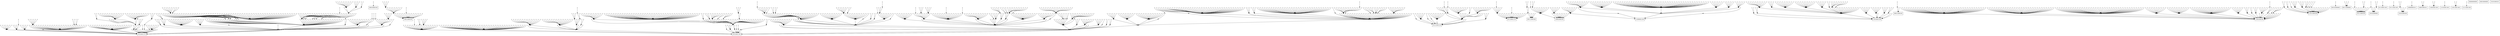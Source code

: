 digraph G {
node[shape=point];
concentrate=true;
"00000000001" -> "10000000011";
"00000000010" -> "01000000010";
"00000000011" -> "01000000010";
"00000000100" -> "00010000100";
"00000000101" -> "10010000101";
"00000000110" -> "01010000100";
"00000000111" -> "01010000110";
"00000001000" -> "00100001110";
"00000001001" -> "10100001110";
"00000001010" -> "01100001110";
"00000001011" -> "01100001110";
"00000001100" -> "00110001100";
"00000001101" -> "10110001110";
"00000001110" -> "01110001110";
"00000001111" -> "01110001110";
"00000010000" -> "10000000000";
"00000010001" -> "10000000011";
"00000010010" -> "01000000010";
"00000010011" -> "11000000010";
"00000010100" -> "10010000100";
"00000010101" -> "10010000101";
"00000010110" -> "01010000100";
"00000010111" -> "11010000110";
"00000011000" -> "10000000110";
"00000011001" -> "10000000110";
"00000011010" -> "01000000110";
"00000011011" -> "11000000110";
"00000011100" -> "10010000100";
"00000011101" -> "10010000110";
"00000011110" -> "01010000110";
"00000011111" -> "11010000110";
"00000100000" -> "01000010000";
"00000100001" -> "11000010011";
"00000100010" -> "01000010010";
"00000100011" -> "01000010010";
"00000100100" -> "01000010000";
"00000100101" -> "11000010001";
"00000100110" -> "01000010000";
"00000100111" -> "01000010010";
"00000101000" -> "01100011010";
"00000101001" -> "11100011010";
"00000101010" -> "01100011010";
"00000101011" -> "01100011010";
"00000101100" -> "01100011100";
"00000101101" -> "11100011110";
"00000101110" -> "01100011110";
"00000101111" -> "01100011110";
"00000110000" -> "11000010000";
"00000110001" -> "11000010011";
"00000110010" -> "01000010010";
"00000110011" -> "11000010010";
"00000110100" -> "11000010000";
"00000110101" -> "11000010001";
"00000110110" -> "01000010000";
"00000110111" -> "11000010010";
"00000111000" -> "11000010010";
"00000111001" -> "11000010010";
"00000111010" -> "01000010010";
"00000111011" -> "11000010010";
"00000111100" -> "11000010100";
"00000111101" -> "11000010110";
"00000111110" -> "01000010110";
"00000111111" -> "11000010110";
"00001000000" -> "00001000100";
"00001000001" -> "10000000111";
"00001000010" -> "01001000110";
"00001000011" -> "01000000110";
"00001000100" -> "00011000100";
"00001000101" -> "10010000101";
"00001000110" -> "01011000100";
"00001000111" -> "01010000110";
"00001001000" -> "00101000110";
"00001001001" -> "10100000110";
"00001001010" -> "01101000110";
"00001001011" -> "01100000110";
"00001001100" -> "00111000100";
"00001001101" -> "10110000110";
"00001001110" -> "01111000110";
"00001001111" -> "01110000110";
"00001010000" -> "10001000100";
"00001010001" -> "10000000111";
"00001010010" -> "01001000110";
"00001010011" -> "11000000110";
"00001010100" -> "10011000100";
"00001010101" -> "10010000101";
"00001010110" -> "01011000100";
"00001010111" -> "11010000110";
"00001011000" -> "10001000110";
"00001011001" -> "10000000110";
"00001011010" -> "01001000110";
"00001011011" -> "11000000110";
"00001011100" -> "10011000100";
"00001011101" -> "10010000110";
"00001011110" -> "01011000110";
"00001011111" -> "11010000110";
"00001100000" -> "01001010000";
"00001100001" -> "11000010011";
"00001100010" -> "01001010010";
"00001100011" -> "01000010010";
"00001100100" -> "01001010100";
"00001100101" -> "11000010101";
"00001100110" -> "01001010100";
"00001100111" -> "01000010110";
"00001101000" -> "01101010110";
"00001101001" -> "11100010110";
"00001101010" -> "01101010110";
"00001101011" -> "01100010110";
"00001101100" -> "01101010100";
"00001101101" -> "11100010110";
"00001101110" -> "01101010110";
"00001101111" -> "01100010110";
"00001110000" -> "11001010000";
"00001110001" -> "11000010011";
"00001110010" -> "01001010010";
"00001110011" -> "11000010010";
"00001110100" -> "11001010100";
"00001110101" -> "11000010101";
"00001110110" -> "01001010100";
"00001110111" -> "11000010110";
"00001111000" -> "11001010110";
"00001111001" -> "11000010110";
"00001111010" -> "01001010110";
"00001111011" -> "11000010110";
"00001111100" -> "11001010100";
"00001111101" -> "11000010110";
"00001111110" -> "01001010110";
"00001111111" -> "11000010110";
"00010000001" -> "10010000010";
"00010000010" -> "01010000010";
"00010000011" -> "01010000010";
"00010000101" -> "10010000100";
"00010000110" -> "01010000100";
"00010000111" -> "01010000110";
"00010001000" -> "00110001110";
"00010001001" -> "10110001110";
"00010001010" -> "01110001110";
"00010001011" -> "01110001110";
"00010001100" -> "00110001100";
"00010001101" -> "10110001110";
"00010001110" -> "01110001110";
"00010001111" -> "01110001110";
"00010010000" -> "10010000000";
"00010010001" -> "10010000010";
"00010010010" -> "01010000010";
"00010010011" -> "11010000010";
"00010010100" -> "10010000100";
"00010010101" -> "10010000100";
"00010010110" -> "01010000100";
"00010010111" -> "11010000110";
"00010011000" -> "10010000110";
"00010011001" -> "10010000110";
"00010011010" -> "01010000110";
"00010011011" -> "11010000110";
"00010011100" -> "10010000100";
"00010011101" -> "10010000110";
"00010011110" -> "01010000110";
"00010011111" -> "11010000110";
"00010100000" -> "01000010000";
"00010100001" -> "11000010010";
"00010100010" -> "01000010010";
"00010100011" -> "01000010010";
"00010100100" -> "01010010000";
"00010100101" -> "11010010000";
"00010100110" -> "01010010000";
"00010100111" -> "01010010010";
"00010101000" -> "01100011010";
"00010101001" -> "11100011010";
"00010101010" -> "01100011010";
"00010101011" -> "01100011010";
"00010101100" -> "01110011100";
"00010101101" -> "11110011110";
"00010101110" -> "01110011110";
"00010101111" -> "01110011110";
"00010110000" -> "11000010000";
"00010110001" -> "11000010010";
"00010110010" -> "01000010010";
"00010110011" -> "11000010010";
"00010110100" -> "11010010000";
"00010110101" -> "11010010000";
"00010110110" -> "01010010000";
"00010110111" -> "11010010010";
"00010111000" -> "11000010010";
"00010111001" -> "11000010010";
"00010111010" -> "01000010010";
"00010111011" -> "11000010010";
"00010111100" -> "11010010100";
"00010111101" -> "11010010110";
"00010111110" -> "01010010110";
"00010111111" -> "11010010110";
"00011000000" -> "00011000100";
"00011000001" -> "10010000110";
"00011000010" -> "01011000110";
"00011000011" -> "01010000110";
"00011000101" -> "10010000100";
"00011000110" -> "01011000100";
"00011000111" -> "01010000110";
"00011001000" -> "00111000110";
"00011001001" -> "10110000110";
"00011001010" -> "01111000110";
"00011001011" -> "01110000110";
"00011001100" -> "00111000100";
"00011001101" -> "10110000110";
"00011001110" -> "01111000110";
"00011001111" -> "01110000110";
"00011010000" -> "10011000100";
"00011010001" -> "10010000110";
"00011010010" -> "01011000110";
"00011010011" -> "11010000110";
"00011010100" -> "10011000100";
"00011010101" -> "10010000100";
"00011010110" -> "01011000100";
"00011010111" -> "11010000110";
"00011011000" -> "10011000110";
"00011011001" -> "10010000110";
"00011011010" -> "01011000110";
"00011011011" -> "11010000110";
"00011011100" -> "10011000100";
"00011011101" -> "10010000110";
"00011011110" -> "01011000110";
"00011011111" -> "11010000110";
"00011100000" -> "01001010000";
"00011100001" -> "11000010010";
"00011100010" -> "01001010010";
"00011100011" -> "01000010010";
"00011100100" -> "01011010100";
"00011100101" -> "11010010100";
"00011100110" -> "01011010100";
"00011100111" -> "01010010110";
"00011101000" -> "01101010110";
"00011101001" -> "11100010110";
"00011101010" -> "01101010110";
"00011101011" -> "01100010110";
"00011101100" -> "01111010100";
"00011101101" -> "11110010110";
"00011101110" -> "01111010110";
"00011101111" -> "01110010110";
"00011110000" -> "11001010000";
"00011110001" -> "11000010010";
"00011110010" -> "01001010010";
"00011110011" -> "11000010010";
"00011110100" -> "11011010100";
"00011110101" -> "11010010100";
"00011110110" -> "01011010100";
"00011110111" -> "11010010110";
"00011111000" -> "11001010110";
"00011111001" -> "11000010110";
"00011111010" -> "01001010110";
"00011111011" -> "11000010110";
"00011111100" -> "11011010100";
"00011111101" -> "11010010110";
"00011111110" -> "01011010110";
"00011111111" -> "11010010110";
"00100000000" -> "00101000000";
"00100000001" -> "10100000011";
"00100000010" -> "01101000010";
"00100000011" -> "01100000010";
"00100000100" -> "00111000000";
"00100000101" -> "10110000001";
"00100000110" -> "01111000000";
"00100000111" -> "01110000010";
"00100001000" -> "00101001010";
"00100001001" -> "10100001010";
"00100001010" -> "01101001010";
"00100001011" -> "01100001010";
"00100001100" -> "00111001100";
"00100001101" -> "10110001110";
"00100001110" -> "01111001110";
"00100001111" -> "01110001110";
"00100010000" -> "10001000000";
"00100010001" -> "10000000011";
"00100010010" -> "01001000010";
"00100010011" -> "11000000010";
"00100010100" -> "10011000000";
"00100010101" -> "10010000001";
"00100010110" -> "01011000000";
"00100010111" -> "11010000010";
"00100011000" -> "10101000010";
"00100011001" -> "10100000010";
"00100011010" -> "01101000010";
"00100011011" -> "11100000010";
"00100011100" -> "10111000100";
"00100011101" -> "10110000110";
"00100011110" -> "01111000110";
"00100011111" -> "11110000110";
"00100100000" -> "01101010000";
"00100100001" -> "11100010011";
"00100100010" -> "01101010010";
"00100100011" -> "01100010010";
"00100100100" -> "01101010000";
"00100100101" -> "11100010001";
"00100100110" -> "01101010000";
"00100100111" -> "01100010010";
"00100101000" -> "01101011010";
"00100101001" -> "11100011010";
"00100101010" -> "01101011010";
"00100101011" -> "01100011010";
"00100101100" -> "01101011000";
"00100101101" -> "11100011010";
"00100101110" -> "01101011010";
"00100101111" -> "01100011010";
"00100110000" -> "11001010000";
"00100110001" -> "11000010011";
"00100110010" -> "01001010010";
"00100110011" -> "11000010010";
"00100110100" -> "11001010000";
"00100110101" -> "11000010001";
"00100110110" -> "01001010000";
"00100110111" -> "11000010010";
"00100111000" -> "11101010010";
"00100111001" -> "11100010010";
"00100111010" -> "01101010010";
"00100111011" -> "11100010010";
"00100111100" -> "11101010000";
"00100111101" -> "11100010010";
"00100111110" -> "01101010010";
"00100111111" -> "11100010010";
"00101000001" -> "10101000011";
"00101000010" -> "01101000010";
"00101000011" -> "01101000010";
"00101000100" -> "00111000100";
"00101000101" -> "10111000101";
"00101000110" -> "01111000100";
"00101000111" -> "01111000110";
"00101001000" -> "00101000110";
"00101001001" -> "10101000110";
"00101001010" -> "01101000110";
"00101001011" -> "01101000110";
"00101001100" -> "00111000100";
"00101001101" -> "10111000110";
"00101001110" -> "01111000110";
"00101001111" -> "01111000110";
"00101010000" -> "10001000000";
"00101010001" -> "10001000011";
"00101010010" -> "01001000010";
"00101010011" -> "11001000010";
"00101010100" -> "10011000100";
"00101010101" -> "10011000101";
"00101010110" -> "01011000100";
"00101010111" -> "11011000110";
"00101011000" -> "10101000110";
"00101011001" -> "10101000110";
"00101011010" -> "01101000110";
"00101011011" -> "11101000110";
"00101011100" -> "10111000100";
"00101011101" -> "10111000110";
"00101011110" -> "01111000110";
"00101011111" -> "11111000110";
"00101100000" -> "01101010000";
"00101100001" -> "11101010011";
"00101100010" -> "01101010010";
"00101100011" -> "01101010010";
"00101100100" -> "01101010000";
"00101100101" -> "11101010001";
"00101100110" -> "01101010000";
"00101100111" -> "01101010010";
"00101101000" -> "01101010010";
"00101101001" -> "11101010010";
"00101101010" -> "01101010010";
"00101101011" -> "01101010010";
"00101101100" -> "01101010100";
"00101101101" -> "11101010110";
"00101101110" -> "01101010110";
"00101101111" -> "01101010110";
"00101110000" -> "11001010000";
"00101110001" -> "11001010011";
"00101110010" -> "01001010010";
"00101110011" -> "11001010010";
"00101110100" -> "11001010000";
"00101110101" -> "11001010001";
"00101110110" -> "01001010000";
"00101110111" -> "11001010010";
"00101111000" -> "11101010010";
"00101111001" -> "11101010010";
"00101111010" -> "01101010010";
"00101111011" -> "11101010010";
"00101111100" -> "11101010100";
"00101111101" -> "11101010110";
"00101111110" -> "01101010110";
"00101111111" -> "11101010110";
"00110000000" -> "00111000000";
"00110000001" -> "10110000010";
"00110000010" -> "01111000010";
"00110000011" -> "01110000010";
"00110000100" -> "00111000000";
"00110000101" -> "10110000000";
"00110000110" -> "01111000000";
"00110000111" -> "01110000010";
"00110001000" -> "00111001010";
"00110001001" -> "10110001010";
"00110001010" -> "01111001010";
"00110001011" -> "01110001010";
"00110001100" -> "00111001100";
"00110001101" -> "10110001110";
"00110001110" -> "01111001110";
"00110001111" -> "01110001110";
"00110010000" -> "10011000000";
"00110010001" -> "10010000010";
"00110010010" -> "01011000010";
"00110010011" -> "11010000010";
"00110010100" -> "10011000000";
"00110010101" -> "10010000000";
"00110010110" -> "01011000000";
"00110010111" -> "11010000010";
"00110011000" -> "10111000010";
"00110011001" -> "10110000010";
"00110011010" -> "01111000010";
"00110011011" -> "11110000010";
"00110011100" -> "10111000100";
"00110011101" -> "10110000110";
"00110011110" -> "01111000110";
"00110011111" -> "11110000110";
"00110100000" -> "01101010000";
"00110100001" -> "11100010010";
"00110100010" -> "01101010010";
"00110100011" -> "01100010010";
"00110100100" -> "01111010000";
"00110100101" -> "11110010000";
"00110100110" -> "01111010000";
"00110100111" -> "01110010010";
"00110101000" -> "01101011010";
"00110101001" -> "11100011010";
"00110101010" -> "01101011010";
"00110101011" -> "01100011010";
"00110101100" -> "01111011000";
"00110101101" -> "11110011010";
"00110101110" -> "01111011010";
"00110101111" -> "01110011010";
"00110110000" -> "11001010000";
"00110110001" -> "11000010010";
"00110110010" -> "01001010010";
"00110110011" -> "11000010010";
"00110110100" -> "11011010000";
"00110110101" -> "11010010000";
"00110110110" -> "01011010000";
"00110110111" -> "11010010010";
"00110111000" -> "11101010010";
"00110111001" -> "11100010010";
"00110111010" -> "01101010010";
"00110111011" -> "11100010010";
"00110111100" -> "11111010000";
"00110111101" -> "11110010010";
"00110111110" -> "01111010010";
"00110111111" -> "11110010010";
"00111000001" -> "10111000010";
"00111000010" -> "01111000010";
"00111000011" -> "01111000010";
"00111000101" -> "10111000100";
"00111000110" -> "01111000100";
"00111000111" -> "01111000110";
"00111001000" -> "00111000110";
"00111001001" -> "10111000110";
"00111001010" -> "01111000110";
"00111001011" -> "01111000110";
"00111001100" -> "00111000100";
"00111001101" -> "10111000110";
"00111001110" -> "01111000110";
"00111001111" -> "01111000110";
"00111010000" -> "10011000000";
"00111010001" -> "10011000010";
"00111010010" -> "01011000010";
"00111010011" -> "11011000010";
"00111010100" -> "10011000100";
"00111010101" -> "10011000100";
"00111010110" -> "01011000100";
"00111010111" -> "11011000110";
"00111011000" -> "10111000110";
"00111011001" -> "10111000110";
"00111011010" -> "01111000110";
"00111011011" -> "11111000110";
"00111011100" -> "10111000100";
"00111011101" -> "10111000110";
"00111011110" -> "01111000110";
"00111011111" -> "11111000110";
"00111100000" -> "01101010000";
"00111100001" -> "11101010010";
"00111100010" -> "01101010010";
"00111100011" -> "01101010010";
"00111100100" -> "01111010000";
"00111100101" -> "11111010000";
"00111100110" -> "01111010000";
"00111100111" -> "01111010010";
"00111101000" -> "01101010010";
"00111101001" -> "11101010010";
"00111101010" -> "01101010010";
"00111101011" -> "01101010010";
"00111101100" -> "01111010100";
"00111101101" -> "11111010110";
"00111101110" -> "01111010110";
"00111101111" -> "01111010110";
"00111110000" -> "11001010000";
"00111110001" -> "11001010010";
"00111110010" -> "01001010010";
"00111110011" -> "11001010010";
"00111110100" -> "11011010000";
"00111110101" -> "11011010000";
"00111110110" -> "01011010000";
"00111110111" -> "11011010010";
"00111111000" -> "11101010010";
"00111111001" -> "11101010010";
"00111111010" -> "01101010010";
"00111111011" -> "11101010010";
"00111111100" -> "11111010100";
"00111111101" -> "11111010110";
"00111111110" -> "01111010110";
"00111111111" -> "11111010110";
"01000000000" -> "01000001100";
"01000000001" -> "11000001111";
"01000000010" -> "01000001110";
"01000000011" -> "01000001110";
"01000000100" -> "01010001100";
"01000000101" -> "11010001101";
"01000000110" -> "01010001100";
"01000000111" -> "01010001110";
"01000001000" -> "01000001110";
"01000001001" -> "11000001110";
"01000001010" -> "01000001110";
"01000001011" -> "01000001110";
"01000001100" -> "01010001100";
"01000001101" -> "11010001110";
"01000001110" -> "01010001110";
"01000001111" -> "01010001110";
"01000010000" -> "11000000100";
"01000010001" -> "11000000111";
"01000010010" -> "01000000110";
"01000010011" -> "11000000110";
"01000010100" -> "11010000100";
"01000010101" -> "11010000101";
"01000010110" -> "01010000100";
"01000010111" -> "11010000110";
"01000011000" -> "11000001110";
"01000011001" -> "11000001110";
"01000011010" -> "01000001110";
"01000011011" -> "11000001110";
"01000011100" -> "11010001100";
"01000011101" -> "11010001110";
"01000011110" -> "01010001110";
"01000011111" -> "11010001110";
"01000100000" -> "01000011000";
"01000100001" -> "11000011011";
"01000100010" -> "01000011010";
"01000100011" -> "01000011010";
"01000100100" -> "01000011100";
"01000100101" -> "11000011101";
"01000100110" -> "01000011100";
"01000100111" -> "01000011110";
"01000101000" -> "01000011110";
"01000101001" -> "11000011110";
"01000101010" -> "01000011110";
"01000101011" -> "01000011110";
"01000101100" -> "01000011100";
"01000101101" -> "11000011110";
"01000101110" -> "01000011110";
"01000101111" -> "01000011110";
"01000110000" -> "11000010000";
"01000110001" -> "11000010011";
"01000110010" -> "01000010010";
"01000110011" -> "11000010010";
"01000110100" -> "11000010100";
"01000110101" -> "11000010101";
"01000110110" -> "01000010100";
"01000110111" -> "11000010110";
"01000111000" -> "11000011110";
"01000111001" -> "11000011110";
"01000111010" -> "01000011110";
"01000111011" -> "11000011110";
"01000111100" -> "11000011100";
"01000111101" -> "11000011110";
"01000111110" -> "01000011110";
"01000111111" -> "11000011110";
"01001000000" -> "01000000100";
"01001000001" -> "11000000111";
"01001000010" -> "01000000110";
"01001000011" -> "01000000110";
"01001000100" -> "01010000100";
"01001000101" -> "11010000101";
"01001000110" -> "01010000100";
"01001000111" -> "01010000110";
"01001001000" -> "01000001110";
"01001001001" -> "11000001110";
"01001001010" -> "01000001110";
"01001001011" -> "01000001110";
"01001001100" -> "01010001100";
"01001001101" -> "11010001110";
"01001001110" -> "01010001110";
"01001001111" -> "01010001110";
"01001010000" -> "11000000100";
"01001010001" -> "11000000111";
"01001010010" -> "01000000110";
"01001010011" -> "11000000110";
"01001010100" -> "11010000100";
"01001010101" -> "11010000101";
"01001010110" -> "01010000100";
"01001010111" -> "11010000110";
"01001011000" -> "11000000110";
"01001011001" -> "11000000110";
"01001011010" -> "01000000110";
"01001011011" -> "11000000110";
"01001011100" -> "11010000100";
"01001011101" -> "11010000110";
"01001011110" -> "01010000110";
"01001011111" -> "11010000110";
"01001100000" -> "01000010100";
"01001100001" -> "11000010111";
"01001100010" -> "01000010110";
"01001100011" -> "01000010110";
"01001100100" -> "01000010100";
"01001100101" -> "11000010101";
"01001100110" -> "01000010100";
"01001100111" -> "01000010110";
"01001101000" -> "01000011110";
"01001101001" -> "11000011110";
"01001101010" -> "01000011110";
"01001101011" -> "01000011110";
"01001101100" -> "01000011100";
"01001101101" -> "11000011110";
"01001101110" -> "01000011110";
"01001101111" -> "01000011110";
"01001110000" -> "11000010100";
"01001110001" -> "11000010111";
"01001110010" -> "01000010110";
"01001110011" -> "11000010110";
"01001110100" -> "11000010100";
"01001110101" -> "11000010101";
"01001110110" -> "01000010100";
"01001110111" -> "11000010110";
"01001111000" -> "11000010110";
"01001111001" -> "11000010110";
"01001111010" -> "01000010110";
"01001111011" -> "11000010110";
"01001111100" -> "11000010100";
"01001111101" -> "11000010110";
"01001111110" -> "01000010110";
"01001111111" -> "11000010110";
"01010000000" -> "01010001100";
"01010000001" -> "11010001110";
"01010000010" -> "01010001110";
"01010000011" -> "01010001110";
"01010000100" -> "01010001100";
"01010000101" -> "11010001100";
"01010000110" -> "01010001100";
"01010000111" -> "01010001110";
"01010001000" -> "01010001110";
"01010001001" -> "11010001110";
"01010001010" -> "01010001110";
"01010001011" -> "01010001110";
"01010001101" -> "11010001110";
"01010001111" -> "01010001110";
"01010010000" -> "11010000100";
"01010010001" -> "11010000110";
"01010010010" -> "01010000110";
"01010010011" -> "11010000110";
"01010010100" -> "11010000100";
"01010010101" -> "11010000100";
"01010010110" -> "01010000100";
"01010010111" -> "11010000110";
"01010011000" -> "11010001110";
"01010011001" -> "11010001110";
"01010011010" -> "01010001110";
"01010011011" -> "11010001110";
"01010011100" -> "11010001100";
"01010011101" -> "11010001110";
"01010011110" -> "01010001110";
"01010011111" -> "11010001110";
"01010100000" -> "01000011000";
"01010100001" -> "11000011010";
"01010100010" -> "01000011010";
"01010100011" -> "01000011010";
"01010100100" -> "01010011100";
"01010100101" -> "11010011100";
"01010100110" -> "01010011100";
"01010100111" -> "01010011110";
"01010101000" -> "01000011110";
"01010101001" -> "11000011110";
"01010101010" -> "01000011110";
"01010101011" -> "01000011110";
"01010101100" -> "01010011100";
"01010101101" -> "11010011110";
"01010101110" -> "01010011110";
"01010101111" -> "01010011110";
"01010110000" -> "11000010000";
"01010110001" -> "11000010010";
"01010110010" -> "01000010010";
"01010110011" -> "11000010010";
"01010110100" -> "11010010100";
"01010110101" -> "11010010100";
"01010110110" -> "01010010100";
"01010110111" -> "11010010110";
"01010111000" -> "11000011110";
"01010111001" -> "11000011110";
"01010111010" -> "01000011110";
"01010111011" -> "11000011110";
"01010111100" -> "11010011100";
"01010111101" -> "11010011110";
"01010111110" -> "01010011110";
"01010111111" -> "11010011110";
"01011000000" -> "01010000100";
"01011000001" -> "11010000110";
"01011000010" -> "01010000110";
"01011000011" -> "01010000110";
"01011000100" -> "01010000100";
"01011000101" -> "11010000100";
"01011000110" -> "01010000100";
"01011000111" -> "01010000110";
"01011001000" -> "01010001110";
"01011001001" -> "11010001110";
"01011001010" -> "01010001110";
"01011001011" -> "01010001110";
"01011001100" -> "01010001100";
"01011001101" -> "11010001110";
"01011001110" -> "01010001110";
"01011001111" -> "01010001110";
"01011010000" -> "11010000100";
"01011010001" -> "11010000110";
"01011010010" -> "01010000110";
"01011010011" -> "11010000110";
"01011010100" -> "11010000100";
"01011010101" -> "11010000100";
"01011010110" -> "01010000100";
"01011010111" -> "11010000110";
"01011011000" -> "11010000110";
"01011011001" -> "11010000110";
"01011011010" -> "01010000110";
"01011011011" -> "11010000110";
"01011011100" -> "11010000100";
"01011011101" -> "11010000110";
"01011011110" -> "01010000110";
"01011011111" -> "11010000110";
"01011100000" -> "01000010100";
"01011100001" -> "11000010110";
"01011100010" -> "01000010110";
"01011100011" -> "01000010110";
"01011100100" -> "01010010100";
"01011100101" -> "11010010100";
"01011100110" -> "01010010100";
"01011100111" -> "01010010110";
"01011101000" -> "01000011110";
"01011101001" -> "11000011110";
"01011101010" -> "01000011110";
"01011101011" -> "01000011110";
"01011101100" -> "01010011100";
"01011101101" -> "11010011110";
"01011101110" -> "01010011110";
"01011101111" -> "01010011110";
"01011110000" -> "11000010100";
"01011110001" -> "11000010110";
"01011110010" -> "01000010110";
"01011110011" -> "11000010110";
"01011110100" -> "11010010100";
"01011110101" -> "11010010100";
"01011110110" -> "01010010100";
"01011110111" -> "11010010110";
"01011111000" -> "11000010110";
"01011111001" -> "11000010110";
"01011111010" -> "01000010110";
"01011111011" -> "11000010110";
"01011111100" -> "11010010100";
"01011111101" -> "11010010110";
"01011111110" -> "01010010110";
"01011111111" -> "11010010110";
"01100000000" -> "01000001000";
"01100000001" -> "11000001011";
"01100000010" -> "01000001010";
"01100000011" -> "01000001010";
"01100000100" -> "01010001100";
"01100000101" -> "11010001101";
"01100000110" -> "01010001100";
"01100000111" -> "01010001110";
"01100001000" -> "01100001110";
"01100001001" -> "11100001110";
"01100001010" -> "01100001110";
"01100001011" -> "01100001110";
"01100001100" -> "01110001100";
"01100001101" -> "11110001110";
"01100001110" -> "01110001110";
"01100001111" -> "01110001110";
"01100010000" -> "11000000000";
"01100010001" -> "11000000011";
"01100010010" -> "01000000010";
"01100010011" -> "11000000010";
"01100010100" -> "11010000100";
"01100010101" -> "11010000101";
"01100010110" -> "01010000100";
"01100010111" -> "11010000110";
"01100011000" -> "11000001110";
"01100011001" -> "11000001110";
"01100011010" -> "01000001110";
"01100011011" -> "11000001110";
"01100011100" -> "11010001100";
"01100011101" -> "11010001110";
"01100011110" -> "01010001110";
"01100011111" -> "11010001110";
"01100100000" -> "01000011000";
"01100100001" -> "11000011011";
"01100100010" -> "01000011010";
"01100100011" -> "01000011010";
"01100100100" -> "01000011000";
"01100100101" -> "11000011001";
"01100100110" -> "01000011000";
"01100100111" -> "01000011010";
"01100101000" -> "01100011010";
"01100101001" -> "11100011010";
"01100101010" -> "01100011010";
"01100101011" -> "01100011010";
"01100101100" -> "01100011100";
"01100101101" -> "11100011110";
"01100101110" -> "01100011110";
"01100101111" -> "01100011110";
"01100110000" -> "11000010000";
"01100110001" -> "11000010011";
"01100110010" -> "01000010010";
"01100110011" -> "11000010010";
"01100110100" -> "11000010000";
"01100110101" -> "11000010001";
"01100110110" -> "01000010000";
"01100110111" -> "11000010010";
"01100111000" -> "11000011010";
"01100111001" -> "11000011010";
"01100111010" -> "01000011010";
"01100111011" -> "11000011010";
"01100111100" -> "11000011100";
"01100111101" -> "11000011110";
"01100111110" -> "01000011110";
"01100111111" -> "11000011110";
"01101000000" -> "01001000100";
"01101000001" -> "11000000111";
"01101000010" -> "01001000110";
"01101000011" -> "01000000110";
"01101000100" -> "01011000100";
"01101000101" -> "11010000101";
"01101000110" -> "01011000100";
"01101000111" -> "01010000110";
"01101001000" -> "01101001110";
"01101001001" -> "11100001110";
"01101001010" -> "01101001110";
"01101001011" -> "01100001110";
"01101001100" -> "01111001100";
"01101001101" -> "11110001110";
"01101001110" -> "01111001110";
"01101001111" -> "01110001110";
"01101010000" -> "11001000100";
"01101010001" -> "11000000111";
"01101010010" -> "01001000110";
"01101010011" -> "11000000110";
"01101010100" -> "11011000100";
"01101010101" -> "11010000101";
"01101010110" -> "01011000100";
"01101010111" -> "11010000110";
"01101011000" -> "11001000110";
"01101011001" -> "11000000110";
"01101011010" -> "01001000110";
"01101011011" -> "11000000110";
"01101011100" -> "11011000100";
"01101011101" -> "11010000110";
"01101011110" -> "01011000110";
"01101011111" -> "11010000110";
"01101100000" -> "01001010000";
"01101100001" -> "11000010011";
"01101100010" -> "01001010010";
"01101100011" -> "01000010010";
"01101100100" -> "01001010100";
"01101100101" -> "11000010101";
"01101100110" -> "01001010100";
"01101100111" -> "01000010110";
"01101101000" -> "01101011110";
"01101101001" -> "11100011110";
"01101101010" -> "01101011110";
"01101101011" -> "01100011110";
"01101101100" -> "01101011100";
"01101101101" -> "11100011110";
"01101101110" -> "01101011110";
"01101101111" -> "01100011110";
"01101110000" -> "11001010000";
"01101110001" -> "11000010011";
"01101110010" -> "01001010010";
"01101110011" -> "11000010010";
"01101110100" -> "11001010100";
"01101110101" -> "11000010101";
"01101110110" -> "01001010100";
"01101110111" -> "11000010110";
"01101111000" -> "11001010110";
"01101111001" -> "11000010110";
"01101111010" -> "01001010110";
"01101111011" -> "11000010110";
"01101111100" -> "11001010100";
"01101111101" -> "11000010110";
"01101111110" -> "01001010110";
"01101111111" -> "11000010110";
"01110000000" -> "01010001000";
"01110000001" -> "11010001010";
"01110000010" -> "01010001010";
"01110000011" -> "01010001010";
"01110000100" -> "01010001100";
"01110000101" -> "11010001100";
"01110000110" -> "01010001100";
"01110000111" -> "01010001110";
"01110001000" -> "01110001110";
"01110001001" -> "11110001110";
"01110001010" -> "01110001110";
"01110001011" -> "01110001110";
"01110001101" -> "11110001110";
"01110001111" -> "01110001110";
"01110010000" -> "11010000000";
"01110010001" -> "11010000010";
"01110010010" -> "01010000010";
"01110010011" -> "11010000010";
"01110010100" -> "11010000100";
"01110010101" -> "11010000100";
"01110010110" -> "01010000100";
"01110010111" -> "11010000110";
"01110011000" -> "11010001110";
"01110011001" -> "11010001110";
"01110011010" -> "01010001110";
"01110011011" -> "11010001110";
"01110011100" -> "11010001100";
"01110011101" -> "11010001110";
"01110011110" -> "01010001110";
"01110011111" -> "11010001110";
"01110100000" -> "01000011000";
"01110100001" -> "11000011010";
"01110100010" -> "01000011010";
"01110100011" -> "01000011010";
"01110100100" -> "01010011000";
"01110100101" -> "11010011000";
"01110100110" -> "01010011000";
"01110100111" -> "01010011010";
"01110101000" -> "01100011010";
"01110101001" -> "11100011010";
"01110101010" -> "01100011010";
"01110101011" -> "01100011010";
"01110101100" -> "01110011100";
"01110101101" -> "11110011110";
"01110101110" -> "01110011110";
"01110101111" -> "01110011110";
"01110110000" -> "11000010000";
"01110110001" -> "11000010010";
"01110110010" -> "01000010010";
"01110110011" -> "11000010010";
"01110110100" -> "11010010000";
"01110110101" -> "11010010000";
"01110110110" -> "01010010000";
"01110110111" -> "11010010010";
"01110111000" -> "11000011010";
"01110111001" -> "11000011010";
"01110111010" -> "01000011010";
"01110111011" -> "11000011010";
"01110111100" -> "11010011100";
"01110111101" -> "11010011110";
"01110111110" -> "01010011110";
"01110111111" -> "11010011110";
"01111000000" -> "01011000100";
"01111000001" -> "11010000110";
"01111000010" -> "01011000110";
"01111000011" -> "01010000110";
"01111000100" -> "01011000100";
"01111000101" -> "11010000100";
"01111000110" -> "01011000100";
"01111000111" -> "01010000110";
"01111001000" -> "01111001110";
"01111001001" -> "11110001110";
"01111001010" -> "01111001110";
"01111001011" -> "01110001110";
"01111001101" -> "11110001110";
"01111001111" -> "01110001110";
"01111010000" -> "11011000100";
"01111010001" -> "11010000110";
"01111010010" -> "01011000110";
"01111010011" -> "11010000110";
"01111010100" -> "11011000100";
"01111010101" -> "11010000100";
"01111010110" -> "01011000100";
"01111010111" -> "11010000110";
"01111011000" -> "11011000110";
"01111011001" -> "11010000110";
"01111011010" -> "01011000110";
"01111011011" -> "11010000110";
"01111011100" -> "11011000100";
"01111011101" -> "11010000110";
"01111011110" -> "01011000110";
"01111011111" -> "11010000110";
"01111100000" -> "01001010000";
"01111100001" -> "11000010010";
"01111100010" -> "01001010010";
"01111100011" -> "01000010010";
"01111100100" -> "01011010100";
"01111100101" -> "11010010100";
"01111100110" -> "01011010100";
"01111100111" -> "01010010110";
"01111101000" -> "01101011110";
"01111101001" -> "11100011110";
"01111101010" -> "01101011110";
"01111101011" -> "01100011110";
"01111101100" -> "01111011100";
"01111101101" -> "11110011110";
"01111101110" -> "01111011110";
"01111101111" -> "01110011110";
"01111110000" -> "11001010000";
"01111110001" -> "11000010010";
"01111110010" -> "01001010010";
"01111110011" -> "11000010010";
"01111110100" -> "11011010100";
"01111110101" -> "11010010100";
"01111110110" -> "01011010100";
"01111110111" -> "11010010110";
"01111111000" -> "11001010110";
"01111111001" -> "11000010110";
"01111111010" -> "01001010110";
"01111111011" -> "11000010110";
"01111111100" -> "11011010100";
"01111111101" -> "11010010110";
"01111111110" -> "01011010110";
"01111111111" -> "11010010110";
"10000000000" -> "10001000000";
"10000000001" -> "10000000011";
"10000000010" -> "01001000010";
"10000000011" -> "11000000010";
"10000000100" -> "10001000100";
"10000000110" -> "01001000100";
"10000000111" -> "11000000110";
"10000001000" -> "10101001110";
"10000001001" -> "10100001110";
"10000001010" -> "01101001110";
"10000001011" -> "11100001110";
"10000001100" -> "10101001100";
"10000001101" -> "10100001110";
"10000001110" -> "01101001110";
"10000001111" -> "11100001110";
"10000010000" -> "10001000000";
"10000010001" -> "10000000011";
"10000010010" -> "11001000010";
"10000010011" -> "11000000010";
"10000010100" -> "10001000100";
"10000010101" -> "10000000101";
"10000010110" -> "11001000100";
"10000010111" -> "11000000110";
"10000011000" -> "10001000110";
"10000011001" -> "10000000110";
"10000011010" -> "11001000110";
"10000011011" -> "11000000110";
"10000011100" -> "10001000100";
"10000011101" -> "10000000110";
"10000011110" -> "11001000110";
"10000011111" -> "11000000110";
"10000100000" -> "11001010000";
"10000100001" -> "11000010011";
"10000100010" -> "01001010010";
"10000100011" -> "11000010010";
"10000100100" -> "11001010000";
"10000100101" -> "11000010001";
"10000100110" -> "01001010000";
"10000100111" -> "11000010010";
"10000101000" -> "11101011010";
"10000101001" -> "11100011010";
"10000101010" -> "01101011010";
"10000101011" -> "11100011010";
"10000101100" -> "11101011100";
"10000101101" -> "11100011110";
"10000101110" -> "01101011110";
"10000101111" -> "11100011110";
"10000110000" -> "11001010000";
"10000110001" -> "11000010011";
"10000110010" -> "11001010010";
"10000110011" -> "11000010010";
"10000110100" -> "11001010000";
"10000110101" -> "11000010001";
"10000110110" -> "11001010000";
"10000110111" -> "11000010010";
"10000111000" -> "11001010010";
"10000111001" -> "11000010010";
"10000111010" -> "11001010010";
"10000111011" -> "11000010010";
"10000111100" -> "11001010100";
"10000111101" -> "11000010110";
"10000111110" -> "11001010110";
"10000111111" -> "11000010110";
"10001000000" -> "10001000100";
"10001000001" -> "10001000111";
"10001000010" -> "01001000110";
"10001000011" -> "11001000110";
"10001000110" -> "01001000100";
"10001000111" -> "11001000110";
"10001001000" -> "10101000110";
"10001001001" -> "10101000110";
"10001001010" -> "01101000110";
"10001001011" -> "11101000110";
"10001001100" -> "10101000100";
"10001001101" -> "10101000110";
"10001001110" -> "01101000110";
"10001001111" -> "11101000110";
"10001010000" -> "10001000100";
"10001010001" -> "10001000111";
"10001010010" -> "11001000110";
"10001010011" -> "11001000110";
"10001010100" -> "10001000100";
"10001010101" -> "10001000101";
"10001010110" -> "11001000100";
"10001010111" -> "11001000110";
"10001011000" -> "10001000110";
"10001011001" -> "10001000110";
"10001011010" -> "11001000110";
"10001011011" -> "11001000110";
"10001011100" -> "10001000100";
"10001011101" -> "10001000110";
"10001011110" -> "11001000110";
"10001011111" -> "11001000110";
"10001100000" -> "11001010000";
"10001100001" -> "11001010011";
"10001100010" -> "01001010010";
"10001100011" -> "11001010010";
"10001100100" -> "11001010100";
"10001100101" -> "11001010101";
"10001100110" -> "01001010100";
"10001100111" -> "11001010110";
"10001101000" -> "11101010110";
"10001101001" -> "11101010110";
"10001101010" -> "01101010110";
"10001101011" -> "11101010110";
"10001101100" -> "11101010100";
"10001101101" -> "11101010110";
"10001101110" -> "01101010110";
"10001101111" -> "11101010110";
"10001110000" -> "11001010000";
"10001110001" -> "11001010011";
"10001110010" -> "11001010010";
"10001110011" -> "11001010010";
"10001110100" -> "11001010100";
"10001110101" -> "11001010101";
"10001110110" -> "11001010100";
"10001110111" -> "11001010110";
"10001111000" -> "11001010110";
"10001111001" -> "11001010110";
"10001111010" -> "11001010110";
"10001111011" -> "11001010110";
"10001111100" -> "11001010100";
"10001111101" -> "11001010110";
"10001111110" -> "11001010110";
"10001111111" -> "11001010110";
"10010000000" -> "10001000000";
"10010000001" -> "10000000010";
"10010000010" -> "01001000010";
"10010000011" -> "11000000010";
"10010000100" -> "10011000100";
"10010000101" -> "10010000100";
"10010000110" -> "01011000100";
"10010000111" -> "11010000110";
"10010001000" -> "10101001110";
"10010001001" -> "10100001110";
"10010001010" -> "01101001110";
"10010001011" -> "11100001110";
"10010001100" -> "10111001100";
"10010001101" -> "10110001110";
"10010001110" -> "01111001110";
"10010001111" -> "11110001110";
"10010010000" -> "10001000000";
"10010010001" -> "10000000010";
"10010010010" -> "11001000010";
"10010010011" -> "11000000010";
"10010010100" -> "10011000100";
"10010010101" -> "10010000100";
"10010010110" -> "11011000100";
"10010010111" -> "11010000110";
"10010011000" -> "10001000110";
"10010011001" -> "10000000110";
"10010011010" -> "11001000110";
"10010011011" -> "11000000110";
"10010011100" -> "10011000100";
"10010011101" -> "10010000110";
"10010011110" -> "11011000110";
"10010011111" -> "11010000110";
"10010100000" -> "11001010000";
"10010100001" -> "11000010010";
"10010100010" -> "01001010010";
"10010100011" -> "11000010010";
"10010100100" -> "11001010000";
"10010100101" -> "11000010000";
"10010100110" -> "01001010000";
"10010100111" -> "11000010010";
"10010101000" -> "11101011010";
"10010101001" -> "11100011010";
"10010101010" -> "01101011010";
"10010101011" -> "11100011010";
"10010101100" -> "11101011100";
"10010101101" -> "11100011110";
"10010101110" -> "01101011110";
"10010101111" -> "11100011110";
"10010110000" -> "11001010000";
"10010110001" -> "11000010010";
"10010110010" -> "11001010010";
"10010110011" -> "11000010010";
"10010110100" -> "11001010000";
"10010110101" -> "11000010000";
"10010110110" -> "11001010000";
"10010110111" -> "11000010010";
"10010111000" -> "11001010010";
"10010111001" -> "11000010010";
"10010111010" -> "11001010010";
"10010111011" -> "11000010010";
"10010111100" -> "11001010100";
"10010111101" -> "11000010110";
"10010111110" -> "11001010110";
"10010111111" -> "11000010110";
"10011000000" -> "10001000100";
"10011000001" -> "10001000110";
"10011000010" -> "01001000110";
"10011000011" -> "11001000110";
"10011000101" -> "10011000100";
"10011000110" -> "01011000100";
"10011000111" -> "11011000110";
"10011001000" -> "10101000110";
"10011001001" -> "10101000110";
"10011001010" -> "01101000110";
"10011001011" -> "11101000110";
"10011001100" -> "10111000100";
"10011001101" -> "10111000110";
"10011001110" -> "01111000110";
"10011001111" -> "11111000110";
"10011010000" -> "10001000100";
"10011010001" -> "10001000110";
"10011010010" -> "11001000110";
"10011010011" -> "11001000110";
"10011010100" -> "10011000100";
"10011010101" -> "10011000100";
"10011010110" -> "11011000100";
"10011010111" -> "11011000110";
"10011011000" -> "10001000110";
"10011011001" -> "10001000110";
"10011011010" -> "11001000110";
"10011011011" -> "11001000110";
"10011011100" -> "10011000100";
"10011011101" -> "10011000110";
"10011011110" -> "11011000110";
"10011011111" -> "11011000110";
"10011100000" -> "11001010000";
"10011100001" -> "11001010010";
"10011100010" -> "01001010010";
"10011100011" -> "11001010010";
"10011100100" -> "11001010100";
"10011100101" -> "11001010100";
"10011100110" -> "01001010100";
"10011100111" -> "11001010110";
"10011101000" -> "11101010110";
"10011101001" -> "11101010110";
"10011101010" -> "01101010110";
"10011101011" -> "11101010110";
"10011101100" -> "11101010100";
"10011101101" -> "11101010110";
"10011101110" -> "01101010110";
"10011101111" -> "11101010110";
"10011110000" -> "11001010000";
"10011110001" -> "11001010010";
"10011110010" -> "11001010010";
"10011110011" -> "11001010010";
"10011110100" -> "11001010100";
"10011110101" -> "11001010100";
"10011110110" -> "11001010100";
"10011110111" -> "11001010110";
"10011111000" -> "11001010110";
"10011111001" -> "11001010110";
"10011111010" -> "11001010110";
"10011111011" -> "11001010110";
"10011111100" -> "11001010100";
"10011111101" -> "11001010110";
"10011111110" -> "11001010110";
"10011111111" -> "11001010110";
"10100000000" -> "10101000000";
"10100000001" -> "10101000011";
"10100000010" -> "01101000010";
"10100000011" -> "11101000010";
"10100000100" -> "10101000000";
"10100000101" -> "10101000001";
"10100000110" -> "01101000000";
"10100000111" -> "11101000010";
"10100001000" -> "10101001010";
"10100001001" -> "10101001010";
"10100001010" -> "01101001010";
"10100001011" -> "11101001010";
"10100001100" -> "10101001100";
"10100001101" -> "10101001110";
"10100001110" -> "01101001110";
"10100001111" -> "11101001110";
"10100010000" -> "10001000000";
"10100010001" -> "10001000011";
"10100010010" -> "11001000010";
"10100010011" -> "11001000010";
"10100010100" -> "10001000000";
"10100010101" -> "10001000001";
"10100010110" -> "11001000000";
"10100010111" -> "11001000010";
"10100011000" -> "10101000010";
"10100011001" -> "10101000010";
"10100011010" -> "11101000010";
"10100011011" -> "11101000010";
"10100011100" -> "10101000100";
"10100011101" -> "10101000110";
"10100011110" -> "11101000110";
"10100011111" -> "11101000110";
"10100100000" -> "11101010000";
"10100100001" -> "11101010011";
"10100100010" -> "01101010010";
"10100100011" -> "11101010010";
"10100100100" -> "11101010000";
"10100100101" -> "11101010001";
"10100100110" -> "01101010000";
"10100100111" -> "11101010010";
"10100101000" -> "11101011010";
"10100101001" -> "11101011010";
"10100101010" -> "01101011010";
"10100101011" -> "11101011010";
"10100101100" -> "11101011000";
"10100101101" -> "11101011010";
"10100101110" -> "01101011010";
"10100101111" -> "11101011010";
"10100110000" -> "11001010000";
"10100110001" -> "11001010011";
"10100110010" -> "11001010010";
"10100110011" -> "11001010010";
"10100110100" -> "11001010000";
"10100110101" -> "11001010001";
"10100110110" -> "11001010000";
"10100110111" -> "11001010010";
"10100111000" -> "11101010010";
"10100111001" -> "11101010010";
"10100111010" -> "11101010010";
"10100111011" -> "11101010010";
"10100111100" -> "11101010000";
"10100111101" -> "11101010010";
"10100111110" -> "11101010010";
"10100111111" -> "11101010010";
"10101000001" -> "10101000011";
"10101000010" -> "01101000010";
"10101000011" -> "11101000010";
"10101000110" -> "01101000100";
"10101000111" -> "11101000110";
"10101001000" -> "10101000110";
"10101001001" -> "10101000110";
"10101001010" -> "01101000110";
"10101001011" -> "11101000110";
"10101001100" -> "10101000100";
"10101001101" -> "10101000110";
"10101001110" -> "01101000110";
"10101001111" -> "11101000110";
"10101010000" -> "10001000000";
"10101010001" -> "10001000011";
"10101010010" -> "11001000010";
"10101010011" -> "11001000010";
"10101010100" -> "10001000100";
"10101010101" -> "10001000101";
"10101010110" -> "11001000100";
"10101010111" -> "11001000110";
"10101011000" -> "10101000110";
"10101011001" -> "10101000110";
"10101011010" -> "11101000110";
"10101011011" -> "11101000110";
"10101011100" -> "10101000100";
"10101011101" -> "10101000110";
"10101011110" -> "11101000110";
"10101011111" -> "11101000110";
"10101100000" -> "11101010000";
"10101100001" -> "11101010011";
"10101100010" -> "01101010010";
"10101100011" -> "11101010010";
"10101100100" -> "11101010000";
"10101100101" -> "11101010001";
"10101100110" -> "01101010000";
"10101100111" -> "11101010010";
"10101101000" -> "11101010010";
"10101101001" -> "11101010010";
"10101101010" -> "01101010010";
"10101101011" -> "11101010010";
"10101101100" -> "11101010100";
"10101101101" -> "11101010110";
"10101101110" -> "01101010110";
"10101101111" -> "11101010110";
"10101110000" -> "11001010000";
"10101110001" -> "11001010011";
"10101110010" -> "11001010010";
"10101110011" -> "11001010010";
"10101110100" -> "11001010000";
"10101110101" -> "11001010001";
"10101110110" -> "11001010000";
"10101110111" -> "11001010010";
"10101111000" -> "11101010010";
"10101111001" -> "11101010010";
"10101111010" -> "11101010010";
"10101111011" -> "11101010010";
"10101111100" -> "11101010100";
"10101111101" -> "11101010110";
"10101111110" -> "11101010110";
"10101111111" -> "11101010110";
"10110000000" -> "10101000000";
"10110000001" -> "10101000010";
"10110000010" -> "01101000010";
"10110000011" -> "11101000010";
"10110000100" -> "10111000000";
"10110000101" -> "10111000000";
"10110000110" -> "01111000000";
"10110000111" -> "11111000010";
"10110001000" -> "10101001010";
"10110001001" -> "10101001010";
"10110001010" -> "01101001010";
"10110001011" -> "11101001010";
"10110001100" -> "10111001100";
"10110001101" -> "10111001110";
"10110001110" -> "01111001110";
"10110001111" -> "11111001110";
"10110010000" -> "10001000000";
"10110010001" -> "10001000010";
"10110010010" -> "11001000010";
"10110010011" -> "11001000010";
"10110010100" -> "10011000000";
"10110010101" -> "10011000000";
"10110010110" -> "11011000000";
"10110010111" -> "11011000010";
"10110011000" -> "10101000010";
"10110011001" -> "10101000010";
"10110011010" -> "11101000010";
"10110011011" -> "11101000010";
"10110011100" -> "10111000100";
"10110011101" -> "10111000110";
"10110011110" -> "11111000110";
"10110011111" -> "11111000110";
"10110100000" -> "11101010000";
"10110100001" -> "11101010010";
"10110100010" -> "01101010010";
"10110100011" -> "11101010010";
"10110100100" -> "11101010000";
"10110100101" -> "11101010000";
"10110100110" -> "01101010000";
"10110100111" -> "11101010010";
"10110101000" -> "11101011010";
"10110101001" -> "11101011010";
"10110101010" -> "01101011010";
"10110101011" -> "11101011010";
"10110101100" -> "11101011000";
"10110101101" -> "11101011010";
"10110101110" -> "01101011010";
"10110101111" -> "11101011010";
"10110110000" -> "11001010000";
"10110110001" -> "11001010010";
"10110110010" -> "11001010010";
"10110110011" -> "11001010010";
"10110110100" -> "11001010000";
"10110110101" -> "11001010000";
"10110110110" -> "11001010000";
"10110110111" -> "11001010010";
"10110111000" -> "11101010010";
"10110111001" -> "11101010010";
"10110111010" -> "11101010010";
"10110111011" -> "11101010010";
"10110111100" -> "11101010000";
"10110111101" -> "11101010010";
"10110111110" -> "11101010010";
"10110111111" -> "11101010010";
"10111000000" -> "10101000000";
"10111000001" -> "10101000010";
"10111000010" -> "01101000010";
"10111000011" -> "11101000010";
"10111000101" -> "10111000100";
"10111000110" -> "01111000100";
"10111000111" -> "11111000110";
"10111001000" -> "10101000110";
"10111001001" -> "10101000110";
"10111001010" -> "01101000110";
"10111001011" -> "11101000110";
"10111001100" -> "10111000100";
"10111001101" -> "10111000110";
"10111001110" -> "01111000110";
"10111001111" -> "11111000110";
"10111010000" -> "10001000000";
"10111010001" -> "10001000010";
"10111010010" -> "11001000010";
"10111010011" -> "11001000010";
"10111010100" -> "10011000100";
"10111010101" -> "10011000100";
"10111010110" -> "11011000100";
"10111010111" -> "11011000110";
"10111011000" -> "10101000110";
"10111011001" -> "10101000110";
"10111011010" -> "11101000110";
"10111011011" -> "11101000110";
"10111011100" -> "10111000100";
"10111011101" -> "10111000110";
"10111011110" -> "11111000110";
"10111011111" -> "11111000110";
"10111100000" -> "11101010000";
"10111100001" -> "11101010010";
"10111100010" -> "01101010010";
"10111100011" -> "11101010010";
"10111100100" -> "11101010000";
"10111100101" -> "11101010000";
"10111100110" -> "01101010000";
"10111100111" -> "11101010010";
"10111101000" -> "11101010010";
"10111101001" -> "11101010010";
"10111101010" -> "01101010010";
"10111101011" -> "11101010010";
"10111101100" -> "11101010100";
"10111101101" -> "11101010110";
"10111101110" -> "01101010110";
"10111101111" -> "11101010110";
"10111110000" -> "11001010000";
"10111110001" -> "11001010010";
"10111110010" -> "11001010010";
"10111110011" -> "11001010010";
"10111110100" -> "11001010000";
"10111110101" -> "11001010000";
"10111110110" -> "11001010000";
"10111110111" -> "11001010010";
"10111111000" -> "11101010010";
"10111111001" -> "11101010010";
"10111111010" -> "11101010010";
"10111111011" -> "11101010010";
"10111111100" -> "11101010100";
"10111111101" -> "11101010110";
"10111111110" -> "11101010110";
"10111111111" -> "11101010110";
"11000000000" -> "11000001100";
"11000000001" -> "11000001111";
"11000000010" -> "01000001110";
"11000000011" -> "11000001110";
"11000000100" -> "11000001100";
"11000000101" -> "11000001101";
"11000000110" -> "01000001100";
"11000000111" -> "11000001110";
"11000001000" -> "11000001110";
"11000001001" -> "11000001110";
"11000001010" -> "01000001110";
"11000001011" -> "11000001110";
"11000001101" -> "11000001110";
"11000001110" -> "01000001110";
"11000001111" -> "11000001110";
"11000010000" -> "11000000100";
"11000010001" -> "11000000111";
"11000010010" -> "11000000110";
"11000010011" -> "11000000110";
"11000010100" -> "11000000100";
"11000010101" -> "11000000101";
"11000010110" -> "11000000100";
"11000010111" -> "11000000110";
"11000011000" -> "11000001110";
"11000011001" -> "11000001110";
"11000011010" -> "11000001110";
"11000011011" -> "11000001110";
"11000011100" -> "11000001100";
"11000011101" -> "11000001110";
"11000011110" -> "11000001110";
"11000011111" -> "11000001110";
"11000100000" -> "11000011000";
"11000100001" -> "11000011011";
"11000100010" -> "01000011010";
"11000100011" -> "11000011010";
"11000100100" -> "11000011100";
"11000100101" -> "11000011101";
"11000100110" -> "01000011100";
"11000100111" -> "11000011110";
"11000101000" -> "11000011110";
"11000101001" -> "11000011110";
"11000101010" -> "01000011110";
"11000101011" -> "11000011110";
"11000101100" -> "11000011100";
"11000101101" -> "11000011110";
"11000101110" -> "01000011110";
"11000101111" -> "11000011110";
"11000110000" -> "11000010000";
"11000110001" -> "11000010011";
"11000110010" -> "11000010010";
"11000110011" -> "11000010010";
"11000110100" -> "11000010100";
"11000110101" -> "11000010101";
"11000110110" -> "11000010100";
"11000110111" -> "11000010110";
"11000111000" -> "11000011110";
"11000111001" -> "11000011110";
"11000111010" -> "11000011110";
"11000111011" -> "11000011110";
"11000111100" -> "11000011100";
"11000111101" -> "11000011110";
"11000111110" -> "11000011110";
"11000111111" -> "11000011110";
"11001000000" -> "11001000100";
"11001000001" -> "11000000111";
"11001000010" -> "01001000110";
"11001000011" -> "11000000110";
"11001000101" -> "11000000101";
"11001000110" -> "01001000100";
"11001000111" -> "11000000110";
"11001001000" -> "11001001110";
"11001001001" -> "11000001110";
"11001001010" -> "01001001110";
"11001001011" -> "11000001110";
"11001001101" -> "11000001110";
"11001001110" -> "01001001110";
"11001001111" -> "11000001110";
"11001010000" -> "11001000100";
"11001010001" -> "11000000111";
"11001010010" -> "11001000110";
"11001010011" -> "11000000110";
"11001010100" -> "11001000100";
"11001010101" -> "11000000101";
"11001010110" -> "11001000100";
"11001010111" -> "11000000110";
"11001011000" -> "11001000110";
"11001011001" -> "11000000110";
"11001011010" -> "11001000110";
"11001011011" -> "11000000110";
"11001011100" -> "11001000100";
"11001011101" -> "11000000110";
"11001011110" -> "11001000110";
"11001011111" -> "11000000110";
"11001100000" -> "11001010100";
"11001100001" -> "11000010111";
"11001100010" -> "01001010110";
"11001100011" -> "11000010110";
"11001100100" -> "11001010100";
"11001100101" -> "11000010101";
"11001100110" -> "01001010100";
"11001100111" -> "11000010110";
"11001101000" -> "11001011110";
"11001101001" -> "11000011110";
"11001101010" -> "01001011110";
"11001101011" -> "11000011110";
"11001101100" -> "11001011100";
"11001101101" -> "11000011110";
"11001101110" -> "01001011110";
"11001101111" -> "11000011110";
"11001110000" -> "11001010100";
"11001110001" -> "11000010111";
"11001110010" -> "11001010110";
"11001110011" -> "11000010110";
"11001110100" -> "11001010100";
"11001110101" -> "11000010101";
"11001110110" -> "11001010100";
"11001110111" -> "11000010110";
"11001111000" -> "11001010110";
"11001111001" -> "11000010110";
"11001111010" -> "11001010110";
"11001111011" -> "11000010110";
"11001111100" -> "11001010100";
"11001111101" -> "11000010110";
"11001111110" -> "11001010110";
"11001111111" -> "11000010110";
"11010000000" -> "11000001100";
"11010000001" -> "11000001110";
"11010000010" -> "01000001110";
"11010000011" -> "11000001110";
"11010000100" -> "11010001100";
"11010000101" -> "11010001100";
"11010000110" -> "01010001100";
"11010000111" -> "11010001110";
"11010001000" -> "11000001110";
"11010001001" -> "11000001110";
"11010001010" -> "01000001110";
"11010001011" -> "11000001110";
"11010001101" -> "11010001110";
"11010001110" -> "01010001110";
"11010001111" -> "11010001110";
"11010010000" -> "11000000100";
"11010010001" -> "11000000110";
"11010010010" -> "11000000110";
"11010010011" -> "11000000110";
"11010010100" -> "11010000100";
"11010010101" -> "11010000100";
"11010010110" -> "11010000100";
"11010010111" -> "11010000110";
"11010011000" -> "11000001110";
"11010011001" -> "11000001110";
"11010011010" -> "11000001110";
"11010011011" -> "11000001110";
"11010011100" -> "11010001100";
"11010011101" -> "11010001110";
"11010011110" -> "11010001110";
"11010011111" -> "11010001110";
"11010100000" -> "11000011000";
"11010100001" -> "11000011010";
"11010100010" -> "01000011010";
"11010100011" -> "11000011010";
"11010100100" -> "11000011100";
"11010100101" -> "11000011100";
"11010100110" -> "01000011100";
"11010100111" -> "11000011110";
"11010101000" -> "11000011110";
"11010101001" -> "11000011110";
"11010101010" -> "01000011110";
"11010101011" -> "11000011110";
"11010101100" -> "11000011100";
"11010101101" -> "11000011110";
"11010101110" -> "01000011110";
"11010101111" -> "11000011110";
"11010110000" -> "11000010000";
"11010110001" -> "11000010010";
"11010110010" -> "11000010010";
"11010110011" -> "11000010010";
"11010110100" -> "11000010100";
"11010110101" -> "11000010100";
"11010110110" -> "11000010100";
"11010110111" -> "11000010110";
"11010111000" -> "11000011110";
"11010111001" -> "11000011110";
"11010111010" -> "11000011110";
"11010111011" -> "11000011110";
"11010111100" -> "11000011100";
"11010111101" -> "11000011110";
"11010111110" -> "11000011110";
"11010111111" -> "11000011110";
"11011000000" -> "11001000100";
"11011000001" -> "11000000110";
"11011000010" -> "01001000110";
"11011000011" -> "11000000110";
"11011000101" -> "11010000100";
"11011000110" -> "01011000100";
"11011000111" -> "11010000110";
"11011001000" -> "11001001110";
"11011001001" -> "11000001110";
"11011001010" -> "01001001110";
"11011001011" -> "11000001110";
"11011001101" -> "11010001110";
"11011001110" -> "01011001110";
"11011001111" -> "11010001110";
"11011010000" -> "11001000100";
"11011010001" -> "11000000110";
"11011010010" -> "11001000110";
"11011010011" -> "11000000110";
"11011010100" -> "11011000100";
"11011010101" -> "11010000100";
"11011010110" -> "11011000100";
"11011010111" -> "11010000110";
"11011011000" -> "11001000110";
"11011011001" -> "11000000110";
"11011011010" -> "11001000110";
"11011011011" -> "11000000110";
"11011011100" -> "11011000100";
"11011011101" -> "11010000110";
"11011011110" -> "11011000110";
"11011011111" -> "11010000110";
"11011100000" -> "11001010100";
"11011100001" -> "11000010110";
"11011100010" -> "01001010110";
"11011100011" -> "11000010110";
"11011100100" -> "11001010100";
"11011100101" -> "11000010100";
"11011100110" -> "01001010100";
"11011100111" -> "11000010110";
"11011101000" -> "11001011110";
"11011101001" -> "11000011110";
"11011101010" -> "01001011110";
"11011101011" -> "11000011110";
"11011101100" -> "11001011100";
"11011101101" -> "11000011110";
"11011101110" -> "01001011110";
"11011101111" -> "11000011110";
"11011110000" -> "11001010100";
"11011110001" -> "11000010110";
"11011110010" -> "11001010110";
"11011110011" -> "11000010110";
"11011110100" -> "11001010100";
"11011110101" -> "11000010100";
"11011110110" -> "11001010100";
"11011110111" -> "11000010110";
"11011111000" -> "11001010110";
"11011111001" -> "11000010110";
"11011111010" -> "11001010110";
"11011111011" -> "11000010110";
"11011111100" -> "11001010100";
"11011111101" -> "11000010110";
"11011111110" -> "11001010110";
"11011111111" -> "11000010110";
"11100000000" -> "11001001000";
"11100000001" -> "11000001011";
"11100000010" -> "01001001010";
"11100000011" -> "11000001010";
"11100000100" -> "11001001100";
"11100000101" -> "11000001101";
"11100000110" -> "01001001100";
"11100000111" -> "11000001110";
"11100001000" -> "11101001110";
"11100001001" -> "11100001110";
"11100001010" -> "01101001110";
"11100001011" -> "11100001110";
"11100001100" -> "11101001100";
"11100001101" -> "11100001110";
"11100001110" -> "01101001110";
"11100001111" -> "11100001110";
"11100010000" -> "11001000000";
"11100010001" -> "11000000011";
"11100010010" -> "11001000010";
"11100010011" -> "11000000010";
"11100010100" -> "11001000100";
"11100010101" -> "11000000101";
"11100010110" -> "11001000100";
"11100010111" -> "11000000110";
"11100011000" -> "11001001110";
"11100011001" -> "11000001110";
"11100011010" -> "11001001110";
"11100011011" -> "11000001110";
"11100011100" -> "11001001100";
"11100011101" -> "11000001110";
"11100011110" -> "11001001110";
"11100011111" -> "11000001110";
"11100100000" -> "11001011000";
"11100100001" -> "11000011011";
"11100100010" -> "01001011010";
"11100100011" -> "11000011010";
"11100100100" -> "11001011000";
"11100100101" -> "11000011001";
"11100100110" -> "01001011000";
"11100100111" -> "11000011010";
"11100101000" -> "11101011010";
"11100101001" -> "11100011010";
"11100101010" -> "01101011010";
"11100101011" -> "11100011010";
"11100101100" -> "11101011100";
"11100101101" -> "11100011110";
"11100101110" -> "01101011110";
"11100101111" -> "11100011110";
"11100110000" -> "11001010000";
"11100110001" -> "11000010011";
"11100110010" -> "11001010010";
"11100110011" -> "11000010010";
"11100110100" -> "11001010000";
"11100110101" -> "11000010001";
"11100110110" -> "11001010000";
"11100110111" -> "11000010010";
"11100111000" -> "11001011010";
"11100111001" -> "11000011010";
"11100111010" -> "11001011010";
"11100111011" -> "11000011010";
"11100111100" -> "11001011100";
"11100111101" -> "11000011110";
"11100111110" -> "11001011110";
"11100111111" -> "11000011110";
"11101000000" -> "11001000100";
"11101000001" -> "11001000111";
"11101000010" -> "01001000110";
"11101000011" -> "11001000110";
"11101000100" -> "11001000100";
"11101000101" -> "11001000101";
"11101000110" -> "01001000100";
"11101000111" -> "11001000110";
"11101001000" -> "11101001110";
"11101001001" -> "11101001110";
"11101001010" -> "01101001110";
"11101001011" -> "11101001110";
"11101001101" -> "11101001110";
"11101001110" -> "01101001110";
"11101001111" -> "11101001110";
"11101010000" -> "11001000100";
"11101010001" -> "11001000111";
"11101010010" -> "11001000110";
"11101010011" -> "11001000110";
"11101010100" -> "11001000100";
"11101010101" -> "11001000101";
"11101010110" -> "11001000100";
"11101010111" -> "11001000110";
"11101011000" -> "11001000110";
"11101011001" -> "11001000110";
"11101011010" -> "11001000110";
"11101011011" -> "11001000110";
"11101011100" -> "11001000100";
"11101011101" -> "11001000110";
"11101011110" -> "11001000110";
"11101011111" -> "11001000110";
"11101100000" -> "11001010000";
"11101100001" -> "11001010011";
"11101100010" -> "01001010010";
"11101100011" -> "11001010010";
"11101100100" -> "11001010100";
"11101100101" -> "11001010101";
"11101100110" -> "01001010100";
"11101100111" -> "11001010110";
"11101101000" -> "11101011110";
"11101101001" -> "11101011110";
"11101101010" -> "01101011110";
"11101101011" -> "11101011110";
"11101101100" -> "11101011100";
"11101101101" -> "11101011110";
"11101101110" -> "01101011110";
"11101101111" -> "11101011110";
"11101110000" -> "11001010000";
"11101110001" -> "11001010011";
"11101110010" -> "11001010010";
"11101110011" -> "11001010010";
"11101110100" -> "11001010100";
"11101110101" -> "11001010101";
"11101110110" -> "11001010100";
"11101110111" -> "11001010110";
"11101111000" -> "11001010110";
"11101111001" -> "11001010110";
"11101111010" -> "11001010110";
"11101111011" -> "11001010110";
"11101111100" -> "11001010100";
"11101111101" -> "11001010110";
"11101111110" -> "11001010110";
"11101111111" -> "11001010110";
"11110000000" -> "11001001000";
"11110000001" -> "11000001010";
"11110000010" -> "01001001010";
"11110000011" -> "11000001010";
"11110000100" -> "11011001100";
"11110000101" -> "11010001100";
"11110000110" -> "01011001100";
"11110000111" -> "11010001110";
"11110001000" -> "11101001110";
"11110001001" -> "11100001110";
"11110001010" -> "01101001110";
"11110001011" -> "11100001110";
"11110001100" -> "11111001100";
"11110001101" -> "11110001110";
"11110001110" -> "01111001110";
"11110001111" -> "11110001110";
"11110010000" -> "11001000000";
"11110010001" -> "11000000010";
"11110010010" -> "11001000010";
"11110010011" -> "11000000010";
"11110010100" -> "11011000100";
"11110010101" -> "11010000100";
"11110010110" -> "11011000100";
"11110010111" -> "11010000110";
"11110011000" -> "11001001110";
"11110011001" -> "11000001110";
"11110011010" -> "11001001110";
"11110011011" -> "11000001110";
"11110011100" -> "11011001100";
"11110011101" -> "11010001110";
"11110011110" -> "11011001110";
"11110011111" -> "11010001110";
"11110100000" -> "11001011000";
"11110100001" -> "11000011010";
"11110100010" -> "01001011010";
"11110100011" -> "11000011010";
"11110100100" -> "11001011000";
"11110100101" -> "11000011000";
"11110100110" -> "01001011000";
"11110100111" -> "11000011010";
"11110101000" -> "11101011010";
"11110101001" -> "11100011010";
"11110101010" -> "01101011010";
"11110101011" -> "11100011010";
"11110101100" -> "11101011100";
"11110101101" -> "11100011110";
"11110101110" -> "01101011110";
"11110101111" -> "11100011110";
"11110110000" -> "11001010000";
"11110110001" -> "11000010010";
"11110110010" -> "11001010010";
"11110110011" -> "11000010010";
"11110110100" -> "11001010000";
"11110110101" -> "11000010000";
"11110110110" -> "11001010000";
"11110110111" -> "11000010010";
"11110111000" -> "11001011010";
"11110111001" -> "11000011010";
"11110111010" -> "11001011010";
"11110111011" -> "11000011010";
"11110111100" -> "11001011100";
"11110111101" -> "11000011110";
"11110111110" -> "11001011110";
"11110111111" -> "11000011110";
"11111000000" -> "11001000100";
"11111000001" -> "11001000110";
"11111000010" -> "01001000110";
"11111000011" -> "11001000110";
"11111000100" -> "11011000100";
"11111000101" -> "11011000100";
"11111000110" -> "01011000100";
"11111000111" -> "11011000110";
"11111001000" -> "11101001110";
"11111001001" -> "11101001110";
"11111001010" -> "01101001110";
"11111001011" -> "11101001110";
"11111001101" -> "11111001110";
"11111001110" -> "01111001110";
"11111001111" -> "11111001110";
"11111010000" -> "11001000100";
"11111010001" -> "11001000110";
"11111010010" -> "11001000110";
"11111010011" -> "11001000110";
"11111010100" -> "11011000100";
"11111010101" -> "11011000100";
"11111010110" -> "11011000100";
"11111010111" -> "11011000110";
"11111011000" -> "11001000110";
"11111011001" -> "11001000110";
"11111011010" -> "11001000110";
"11111011011" -> "11001000110";
"11111011100" -> "11011000100";
"11111011101" -> "11011000110";
"11111011110" -> "11011000110";
"11111011111" -> "11011000110";
"11111100000" -> "11001010000";
"11111100001" -> "11001010010";
"11111100010" -> "01001010010";
"11111100011" -> "11001010010";
"11111100100" -> "11001010100";
"11111100101" -> "11001010100";
"11111100110" -> "01001010100";
"11111100111" -> "11001010110";
"11111101000" -> "11101011110";
"11111101001" -> "11101011110";
"11111101010" -> "01101011110";
"11111101011" -> "11101011110";
"11111101100" -> "11101011100";
"11111101101" -> "11101011110";
"11111101110" -> "01101011110";
"11111101111" -> "11101011110";
"11111110000" -> "11001010000";
"11111110001" -> "11001010010";
"11111110010" -> "11001010010";
"11111110011" -> "11001010010";
"11111110100" -> "11001010100";
"11111110101" -> "11001010100";
"11111110110" -> "11001010100";
"11111110111" -> "11001010110";
"11111111000" -> "11001010110";
"11111111001" -> "11001010110";
"11111111010" -> "11001010110";
"11111111011" -> "11001010110";
"11111111100" -> "11001010100";
"11111111101" -> "11001010110";
"11111111110" -> "11001010110";
"11111111111" -> "11001010110";
"00000000000" [shape=box];
"00010000000" [shape=box];
"00010000100" [shape=box];
"00011000100" [shape=box];
"00101000000" [shape=box];
"00111000000" [shape=box];
"00111000100" [shape=box];
"01010001100" [shape=box];
"01010001110" [shape=box];
"01110001100" [shape=box];
"01110001110" [shape=box];
"01111001100" [shape=box];
"01111001110" [shape=box];
"10000000101" [shape=box];
"10001000100" [shape=box];
"10001000101" [shape=box];
"10011000100" [shape=box];
"10101000000" [shape=box];
"10101000100" [shape=box];
"10101000101" [shape=box];
"10111000100" [shape=box];
"11000001100" [shape=box];
"11001000100" [shape=box];
"11001001100" [shape=box];
"11010001100" [shape=box];
"11011000100" [shape=box];
"11011001100" [shape=box];
"11101001100" [shape=box];
"11111001100" [shape=box];

}